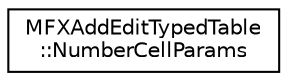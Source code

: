 digraph "Graphical Class Hierarchy"
{
  edge [fontname="Helvetica",fontsize="10",labelfontname="Helvetica",labelfontsize="10"];
  node [fontname="Helvetica",fontsize="10",shape=record];
  rankdir="LR";
  Node0 [label="MFXAddEditTypedTable\l::NumberCellParams",height=0.2,width=0.4,color="black", fillcolor="white", style="filled",URL="$dd/d13/struct_m_f_x_add_edit_typed_table_1_1_number_cell_params.html"];
}
